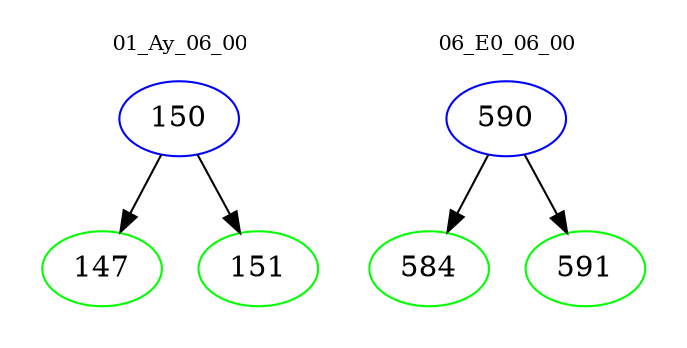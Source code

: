 digraph{
subgraph cluster_0 {
color = white
label = "01_Ay_06_00";
fontsize=10;
T0_150 [label="150", color="blue"]
T0_150 -> T0_147 [color="black"]
T0_147 [label="147", color="green"]
T0_150 -> T0_151 [color="black"]
T0_151 [label="151", color="green"]
}
subgraph cluster_1 {
color = white
label = "06_E0_06_00";
fontsize=10;
T1_590 [label="590", color="blue"]
T1_590 -> T1_584 [color="black"]
T1_584 [label="584", color="green"]
T1_590 -> T1_591 [color="black"]
T1_591 [label="591", color="green"]
}
}
